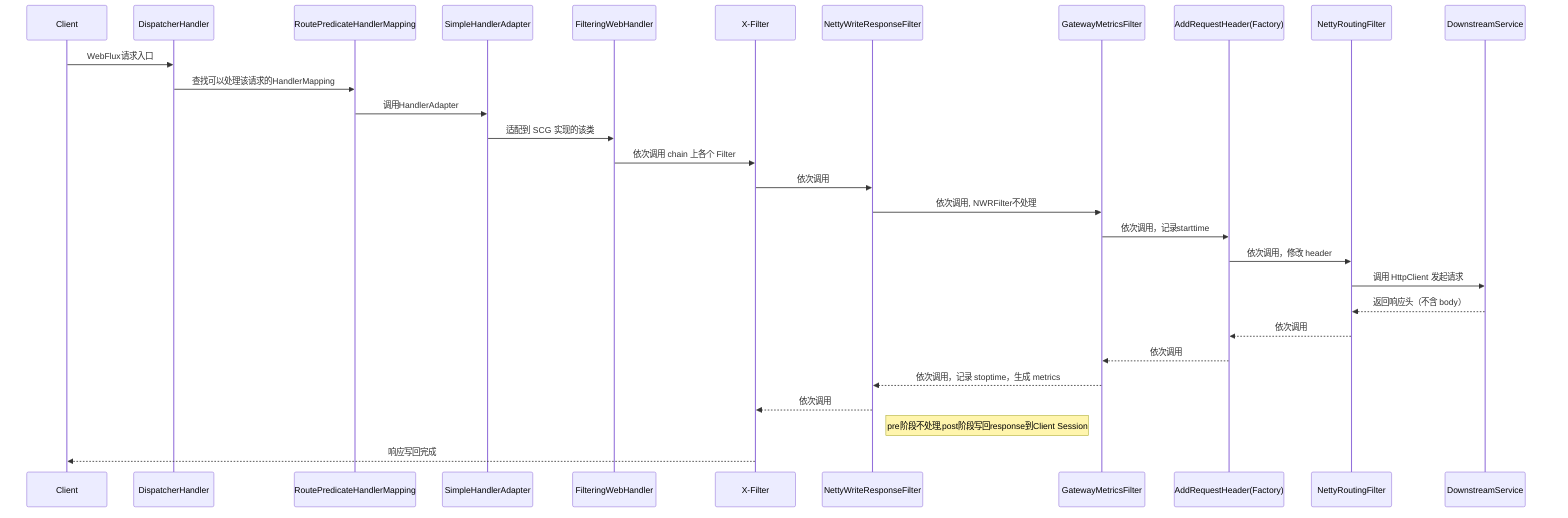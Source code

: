 sequenceDiagram
    participant Client
    participant DispatcherHandler
    participant RoutePredicateHandlerMapping
    participant SimpleHandlerAdapter
    participant FilteringWebHandler
    participant X-Filter
    participant NettyWriteResponseFilter
    participant GatewayMetricsFilter
    participant AddRequestHeader(Factory)
    participant NettyRoutingFilter
    participant DownstreamService

    Client->>DispatcherHandler: WebFlux请求入口
    DispatcherHandler->>RoutePredicateHandlerMapping: 查找可以处理该请求的HandlerMapping
    RoutePredicateHandlerMapping->>SimpleHandlerAdapter: 调用HandlerAdapter
    SimpleHandlerAdapter->>FilteringWebHandler: 适配到 SCG 实现的该类
    FilteringWebHandler->>X-Filter: 依次调用 chain 上各个 Filter
    X-Filter->>NettyWriteResponseFilter: 依次调用
    NettyWriteResponseFilter->>GatewayMetricsFilter: 依次调用, NWRFilter不处理
    GatewayMetricsFilter->>AddRequestHeader(Factory): 依次调用，记录starttime
    AddRequestHeader(Factory)->>NettyRoutingFilter: 依次调用，修改 header
    NettyRoutingFilter->>DownstreamService: 调用 HttpClient 发起请求
    DownstreamService-->>NettyRoutingFilter: 返回响应头（不含 body）
    NettyRoutingFilter-->>AddRequestHeader(Factory): 依次调用
    AddRequestHeader(Factory)-->>GatewayMetricsFilter: 依次调用
    GatewayMetricsFilter-->>NettyWriteResponseFilter: 依次调用，记录 stoptime，生成 metrics  
    NettyWriteResponseFilter-->>X-Filter: 依次调用
    activate NettyWriteResponseFilter
    Note right of NettyWriteResponseFilter: pre阶段不处理,post阶段写回response到Client Session
    X-Filter-->>Client: 响应写回完成